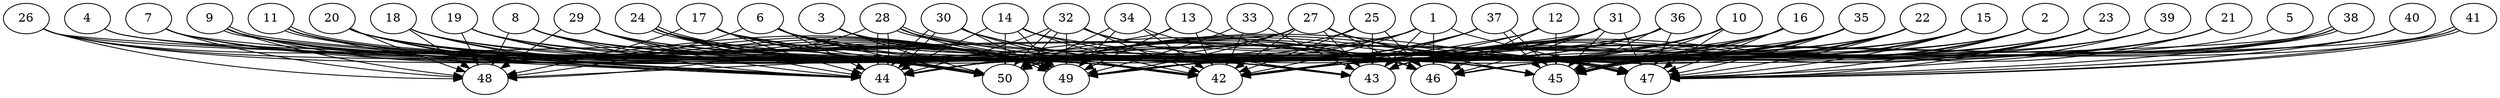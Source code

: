 // DAG automatically generated by daggen at Thu Oct  3 14:07:57 2019
// ./daggen --dot -n 50 --ccr 0.4 --fat 0.9 --regular 0.7 --density 0.9 --mindata 5242880 --maxdata 52428800 
digraph G {
  1 [size="16721920", alpha="0.10", expect_size="6688768"] 
  1 -> 42 [size ="6688768"]
  1 -> 43 [size ="6688768"]
  1 -> 44 [size ="6688768"]
  1 -> 46 [size ="6688768"]
  1 -> 47 [size ="6688768"]
  1 -> 49 [size ="6688768"]
  1 -> 50 [size ="6688768"]
  2 [size="105361920", alpha="0.12", expect_size="42144768"] 
  2 -> 42 [size ="42144768"]
  2 -> 43 [size ="42144768"]
  2 -> 45 [size ="42144768"]
  2 -> 47 [size ="42144768"]
  2 -> 50 [size ="42144768"]
  3 [size="61670400", alpha="0.20", expect_size="24668160"] 
  3 -> 45 [size ="24668160"]
  3 -> 49 [size ="24668160"]
  3 -> 50 [size ="24668160"]
  4 [size="84362240", alpha="0.14", expect_size="33744896"] 
  4 -> 43 [size ="33744896"]
  4 -> 44 [size ="33744896"]
  5 [size="110415360", alpha="0.16", expect_size="44166144"] 
  5 -> 46 [size ="44166144"]
  6 [size="51576320", alpha="0.19", expect_size="20630528"] 
  6 -> 42 [size ="20630528"]
  6 -> 44 [size ="20630528"]
  6 -> 45 [size ="20630528"]
  6 -> 46 [size ="20630528"]
  6 -> 47 [size ="20630528"]
  6 -> 48 [size ="20630528"]
  6 -> 49 [size ="20630528"]
  6 -> 50 [size ="20630528"]
  7 [size="44270080", alpha="0.07", expect_size="17708032"] 
  7 -> 43 [size ="17708032"]
  7 -> 44 [size ="17708032"]
  7 -> 46 [size ="17708032"]
  7 -> 48 [size ="17708032"]
  7 -> 50 [size ="17708032"]
  8 [size="47188480", alpha="0.20", expect_size="18875392"] 
  8 -> 42 [size ="18875392"]
  8 -> 43 [size ="18875392"]
  8 -> 44 [size ="18875392"]
  8 -> 45 [size ="18875392"]
  8 -> 48 [size ="18875392"]
  8 -> 49 [size ="18875392"]
  9 [size="91778560", alpha="0.05", expect_size="36711424"] 
  9 -> 42 [size ="36711424"]
  9 -> 44 [size ="36711424"]
  9 -> 44 [size ="36711424"]
  9 -> 46 [size ="36711424"]
  9 -> 47 [size ="36711424"]
  9 -> 48 [size ="36711424"]
  9 -> 49 [size ="36711424"]
  9 -> 50 [size ="36711424"]
  10 [size="97999360", alpha="0.04", expect_size="39199744"] 
  10 -> 42 [size ="39199744"]
  10 -> 43 [size ="39199744"]
  10 -> 45 [size ="39199744"]
  10 -> 47 [size ="39199744"]
  10 -> 49 [size ="39199744"]
  10 -> 50 [size ="39199744"]
  11 [size="111610880", alpha="0.02", expect_size="44644352"] 
  11 -> 42 [size ="44644352"]
  11 -> 44 [size ="44644352"]
  11 -> 45 [size ="44644352"]
  11 -> 49 [size ="44644352"]
  11 -> 50 [size ="44644352"]
  11 -> 50 [size ="44644352"]
  12 [size="50040320", alpha="0.08", expect_size="20016128"] 
  12 -> 42 [size ="20016128"]
  12 -> 44 [size ="20016128"]
  12 -> 45 [size ="20016128"]
  12 -> 46 [size ="20016128"]
  13 [size="122680320", alpha="0.11", expect_size="49072128"] 
  13 -> 42 [size ="49072128"]
  13 -> 44 [size ="49072128"]
  13 -> 47 [size ="49072128"]
  13 -> 49 [size ="49072128"]
  14 [size="122209280", alpha="0.17", expect_size="48883712"] 
  14 -> 42 [size ="48883712"]
  14 -> 43 [size ="48883712"]
  14 -> 44 [size ="48883712"]
  14 -> 47 [size ="48883712"]
  14 -> 49 [size ="48883712"]
  14 -> 50 [size ="48883712"]
  15 [size="86338560", alpha="0.07", expect_size="34535424"] 
  15 -> 42 [size ="34535424"]
  15 -> 43 [size ="34535424"]
  15 -> 45 [size ="34535424"]
  15 -> 47 [size ="34535424"]
  15 -> 50 [size ="34535424"]
  16 [size="60579840", alpha="0.06", expect_size="24231936"] 
  16 -> 42 [size ="24231936"]
  16 -> 43 [size ="24231936"]
  16 -> 45 [size ="24231936"]
  16 -> 47 [size ="24231936"]
  16 -> 49 [size ="24231936"]
  16 -> 50 [size ="24231936"]
  17 [size="57121280", alpha="0.12", expect_size="22848512"] 
  17 -> 42 [size ="22848512"]
  17 -> 43 [size ="22848512"]
  17 -> 44 [size ="22848512"]
  17 -> 45 [size ="22848512"]
  17 -> 47 [size ="22848512"]
  17 -> 48 [size ="22848512"]
  17 -> 49 [size ="22848512"]
  17 -> 50 [size ="22848512"]
  18 [size="97630720", alpha="0.04", expect_size="39052288"] 
  18 -> 42 [size ="39052288"]
  18 -> 45 [size ="39052288"]
  18 -> 48 [size ="39052288"]
  18 -> 49 [size ="39052288"]
  18 -> 50 [size ="39052288"]
  19 [size="94699520", alpha="0.07", expect_size="37879808"] 
  19 -> 42 [size ="37879808"]
  19 -> 45 [size ="37879808"]
  19 -> 48 [size ="37879808"]
  19 -> 49 [size ="37879808"]
  19 -> 50 [size ="37879808"]
  20 [size="126919680", alpha="0.08", expect_size="50767872"] 
  20 -> 42 [size ="50767872"]
  20 -> 43 [size ="50767872"]
  20 -> 44 [size ="50767872"]
  20 -> 45 [size ="50767872"]
  20 -> 48 [size ="50767872"]
  20 -> 49 [size ="50767872"]
  20 -> 50 [size ="50767872"]
  21 [size="32043520", alpha="0.10", expect_size="12817408"] 
  21 -> 42 [size ="12817408"]
  21 -> 45 [size ="12817408"]
  21 -> 47 [size ="12817408"]
  21 -> 49 [size ="12817408"]
  22 [size="41848320", alpha="0.07", expect_size="16739328"] 
  22 -> 42 [size ="16739328"]
  22 -> 45 [size ="16739328"]
  22 -> 46 [size ="16739328"]
  22 -> 47 [size ="16739328"]
  22 -> 49 [size ="16739328"]
  22 -> 50 [size ="16739328"]
  23 [size="86366720", alpha="0.13", expect_size="34546688"] 
  23 -> 42 [size ="34546688"]
  23 -> 43 [size ="34546688"]
  23 -> 45 [size ="34546688"]
  23 -> 46 [size ="34546688"]
  23 -> 47 [size ="34546688"]
  23 -> 49 [size ="34546688"]
  24 [size="35084800", alpha="0.11", expect_size="14033920"] 
  24 -> 42 [size ="14033920"]
  24 -> 44 [size ="14033920"]
  24 -> 45 [size ="14033920"]
  24 -> 46 [size ="14033920"]
  24 -> 49 [size ="14033920"]
  24 -> 49 [size ="14033920"]
  24 -> 50 [size ="14033920"]
  25 [size="16273920", alpha="0.05", expect_size="6509568"] 
  25 -> 42 [size ="6509568"]
  25 -> 43 [size ="6509568"]
  25 -> 44 [size ="6509568"]
  25 -> 46 [size ="6509568"]
  26 [size="59374080", alpha="0.06", expect_size="23749632"] 
  26 -> 42 [size ="23749632"]
  26 -> 43 [size ="23749632"]
  26 -> 44 [size ="23749632"]
  26 -> 48 [size ="23749632"]
  26 -> 49 [size ="23749632"]
  26 -> 50 [size ="23749632"]
  27 [size="97024000", alpha="0.11", expect_size="38809600"] 
  27 -> 42 [size ="38809600"]
  27 -> 43 [size ="38809600"]
  27 -> 44 [size ="38809600"]
  27 -> 45 [size ="38809600"]
  27 -> 46 [size ="38809600"]
  27 -> 47 [size ="38809600"]
  27 -> 48 [size ="38809600"]
  27 -> 49 [size ="38809600"]
  27 -> 50 [size ="38809600"]
  28 [size="48852480", alpha="0.03", expect_size="19540992"] 
  28 -> 42 [size ="19540992"]
  28 -> 44 [size ="19540992"]
  28 -> 44 [size ="19540992"]
  28 -> 45 [size ="19540992"]
  28 -> 47 [size ="19540992"]
  28 -> 47 [size ="19540992"]
  28 -> 48 [size ="19540992"]
  28 -> 49 [size ="19540992"]
  29 [size="73456640", alpha="0.08", expect_size="29382656"] 
  29 -> 42 [size ="29382656"]
  29 -> 43 [size ="29382656"]
  29 -> 44 [size ="29382656"]
  29 -> 47 [size ="29382656"]
  29 -> 48 [size ="29382656"]
  29 -> 49 [size ="29382656"]
  30 [size="115683840", alpha="0.08", expect_size="46273536"] 
  30 -> 42 [size ="46273536"]
  30 -> 44 [size ="46273536"]
  30 -> 44 [size ="46273536"]
  30 -> 45 [size ="46273536"]
  30 -> 47 [size ="46273536"]
  30 -> 49 [size ="46273536"]
  31 [size="46487040", alpha="0.04", expect_size="18594816"] 
  31 -> 42 [size ="18594816"]
  31 -> 43 [size ="18594816"]
  31 -> 44 [size ="18594816"]
  31 -> 45 [size ="18594816"]
  31 -> 46 [size ="18594816"]
  31 -> 47 [size ="18594816"]
  31 -> 49 [size ="18594816"]
  31 -> 50 [size ="18594816"]
  32 [size="105410560", alpha="0.06", expect_size="42164224"] 
  32 -> 42 [size ="42164224"]
  32 -> 43 [size ="42164224"]
  32 -> 44 [size ="42164224"]
  32 -> 45 [size ="42164224"]
  32 -> 47 [size ="42164224"]
  32 -> 49 [size ="42164224"]
  32 -> 50 [size ="42164224"]
  32 -> 50 [size ="42164224"]
  33 [size="30814720", alpha="0.08", expect_size="12325888"] 
  33 -> 42 [size ="12325888"]
  33 -> 43 [size ="12325888"]
  33 -> 49 [size ="12325888"]
  34 [size="107194880", alpha="0.07", expect_size="42877952"] 
  34 -> 42 [size ="42877952"]
  34 -> 46 [size ="42877952"]
  34 -> 49 [size ="42877952"]
  34 -> 50 [size ="42877952"]
  35 [size="51914240", alpha="0.19", expect_size="20765696"] 
  35 -> 42 [size ="20765696"]
  35 -> 43 [size ="20765696"]
  35 -> 45 [size ="20765696"]
  35 -> 46 [size ="20765696"]
  35 -> 47 [size ="20765696"]
  35 -> 49 [size ="20765696"]
  35 -> 50 [size ="20765696"]
  36 [size="80240640", alpha="0.19", expect_size="32096256"] 
  36 -> 42 [size ="32096256"]
  36 -> 43 [size ="32096256"]
  36 -> 44 [size ="32096256"]
  36 -> 45 [size ="32096256"]
  36 -> 47 [size ="32096256"]
  36 -> 49 [size ="32096256"]
  37 [size="112680960", alpha="0.06", expect_size="45072384"] 
  37 -> 42 [size ="45072384"]
  37 -> 44 [size ="45072384"]
  37 -> 45 [size ="45072384"]
  37 -> 45 [size ="45072384"]
  37 -> 49 [size ="45072384"]
  38 [size="62438400", alpha="0.08", expect_size="24975360"] 
  38 -> 43 [size ="24975360"]
  38 -> 45 [size ="24975360"]
  38 -> 45 [size ="24975360"]
  38 -> 47 [size ="24975360"]
  38 -> 49 [size ="24975360"]
  39 [size="81556480", alpha="0.04", expect_size="32622592"] 
  39 -> 42 [size ="32622592"]
  39 -> 45 [size ="32622592"]
  39 -> 46 [size ="32622592"]
  40 [size="130744320", alpha="0.19", expect_size="52297728"] 
  40 -> 43 [size ="52297728"]
  40 -> 45 [size ="52297728"]
  40 -> 47 [size ="52297728"]
  41 [size="58964480", alpha="0.17", expect_size="23585792"] 
  41 -> 45 [size ="23585792"]
  41 -> 47 [size ="23585792"]
  41 -> 47 [size ="23585792"]
  41 -> 49 [size ="23585792"]
  42 [size="82688000", alpha="0.20", expect_size="33075200"] 
  43 [size="120885760", alpha="0.15", expect_size="48354304"] 
  44 [size="47198720", alpha="0.14", expect_size="18879488"] 
  45 [size="88698880", alpha="0.14", expect_size="35479552"] 
  46 [size="82688000", alpha="0.02", expect_size="33075200"] 
  47 [size="76638720", alpha="0.03", expect_size="30655488"] 
  48 [size="114565120", alpha="0.11", expect_size="45826048"] 
  49 [size="45063680", alpha="0.09", expect_size="18025472"] 
  50 [size="67694080", alpha="0.05", expect_size="27077632"] 
}
